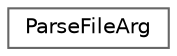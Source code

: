 digraph "类继承关系图"
{
 // LATEX_PDF_SIZE
  bgcolor="transparent";
  edge [fontname=Helvetica,fontsize=10,labelfontname=Helvetica,labelfontsize=10];
  node [fontname=Helvetica,fontsize=10,shape=box,height=0.2,width=0.4];
  rankdir="LR";
  Node0 [id="Node000000",label="ParseFileArg",height=0.2,width=0.4,color="grey40", fillcolor="white", style="filled",URL="$struct_parse_file_arg.html",tooltip=" "];
}
